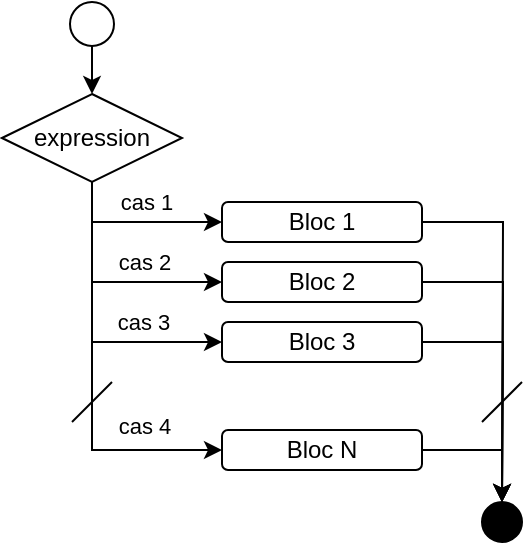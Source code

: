 <mxfile version="22.0.3" type="device">
  <diagram name="Page-1" id="XJWj22mKD1OAgfR3SO-N">
    <mxGraphModel dx="361" dy="309" grid="1" gridSize="10" guides="1" tooltips="1" connect="1" arrows="1" fold="1" page="1" pageScale="1" pageWidth="600" pageHeight="290" math="0" shadow="0">
      <root>
        <mxCell id="0" />
        <mxCell id="1" parent="0" />
        <mxCell id="5F7syKDvwI129ODg9xxi-47" style="edgeStyle=orthogonalEdgeStyle;rounded=0;orthogonalLoop=1;jettySize=auto;html=1;exitX=0.5;exitY=1;exitDx=0;exitDy=0;entryX=0.5;entryY=0;entryDx=0;entryDy=0;" parent="1" source="5F7syKDvwI129ODg9xxi-37" target="5F7syKDvwI129ODg9xxi-38" edge="1">
          <mxGeometry relative="1" as="geometry" />
        </mxCell>
        <mxCell id="5F7syKDvwI129ODg9xxi-37" value="" style="ellipse;whiteSpace=wrap;html=1;aspect=fixed;" parent="1" vertex="1">
          <mxGeometry x="194" y="10" width="22" height="22" as="geometry" />
        </mxCell>
        <mxCell id="5F7syKDvwI129ODg9xxi-43" style="edgeStyle=orthogonalEdgeStyle;rounded=0;orthogonalLoop=1;jettySize=auto;html=1;exitX=0.5;exitY=1;exitDx=0;exitDy=0;entryX=0;entryY=0.5;entryDx=0;entryDy=0;" parent="1" source="5F7syKDvwI129ODg9xxi-38" target="5F7syKDvwI129ODg9xxi-39" edge="1">
          <mxGeometry relative="1" as="geometry" />
        </mxCell>
        <mxCell id="5F7syKDvwI129ODg9xxi-57" value="cas 1" style="edgeLabel;html=1;align=center;verticalAlign=middle;resizable=0;points=[];labelBackgroundColor=none;" parent="5F7syKDvwI129ODg9xxi-43" vertex="1" connectable="0">
          <mxGeometry x="0.094" relative="1" as="geometry">
            <mxPoint y="-10" as="offset" />
          </mxGeometry>
        </mxCell>
        <mxCell id="5F7syKDvwI129ODg9xxi-44" style="edgeStyle=orthogonalEdgeStyle;rounded=0;orthogonalLoop=1;jettySize=auto;html=1;exitX=0.5;exitY=1;exitDx=0;exitDy=0;entryX=0;entryY=0.5;entryDx=0;entryDy=0;" parent="1" source="5F7syKDvwI129ODg9xxi-38" target="5F7syKDvwI129ODg9xxi-40" edge="1">
          <mxGeometry relative="1" as="geometry" />
        </mxCell>
        <mxCell id="5F7syKDvwI129ODg9xxi-59" value="cas 2" style="edgeLabel;html=1;align=center;verticalAlign=middle;resizable=0;points=[];labelBackgroundColor=none;" parent="5F7syKDvwI129ODg9xxi-44" vertex="1" connectable="0">
          <mxGeometry x="0.322" relative="1" as="geometry">
            <mxPoint y="-10" as="offset" />
          </mxGeometry>
        </mxCell>
        <mxCell id="5F7syKDvwI129ODg9xxi-45" style="edgeStyle=orthogonalEdgeStyle;rounded=0;orthogonalLoop=1;jettySize=auto;html=1;exitX=0.5;exitY=1;exitDx=0;exitDy=0;entryX=0;entryY=0.5;entryDx=0;entryDy=0;" parent="1" source="5F7syKDvwI129ODg9xxi-38" target="5F7syKDvwI129ODg9xxi-41" edge="1">
          <mxGeometry relative="1" as="geometry" />
        </mxCell>
        <mxCell id="5F7syKDvwI129ODg9xxi-61" value="cas 3&amp;nbsp;" style="edgeLabel;html=1;align=center;verticalAlign=middle;resizable=0;points=[];labelBackgroundColor=none;" parent="5F7syKDvwI129ODg9xxi-45" vertex="1" connectable="0">
          <mxGeometry x="0.469" y="1" relative="1" as="geometry">
            <mxPoint y="-9" as="offset" />
          </mxGeometry>
        </mxCell>
        <mxCell id="5F7syKDvwI129ODg9xxi-46" style="edgeStyle=orthogonalEdgeStyle;rounded=0;orthogonalLoop=1;jettySize=auto;html=1;exitX=0.5;exitY=1;exitDx=0;exitDy=0;entryX=0;entryY=0.5;entryDx=0;entryDy=0;" parent="1" source="5F7syKDvwI129ODg9xxi-38" target="5F7syKDvwI129ODg9xxi-42" edge="1">
          <mxGeometry relative="1" as="geometry" />
        </mxCell>
        <mxCell id="5F7syKDvwI129ODg9xxi-64" value="cas 4" style="edgeLabel;html=1;align=center;verticalAlign=middle;resizable=0;points=[];labelBackgroundColor=none;" parent="5F7syKDvwI129ODg9xxi-46" vertex="1" connectable="0">
          <mxGeometry x="0.531" y="1" relative="1" as="geometry">
            <mxPoint x="7" y="-11" as="offset" />
          </mxGeometry>
        </mxCell>
        <mxCell id="5F7syKDvwI129ODg9xxi-38" value="expression" style="rhombus;whiteSpace=wrap;html=1;" parent="1" vertex="1">
          <mxGeometry x="160" y="56" width="90" height="44" as="geometry" />
        </mxCell>
        <mxCell id="5F7syKDvwI129ODg9xxi-54" style="edgeStyle=orthogonalEdgeStyle;rounded=0;orthogonalLoop=1;jettySize=auto;html=1;exitX=1;exitY=0.5;exitDx=0;exitDy=0;" parent="1" source="5F7syKDvwI129ODg9xxi-39" edge="1">
          <mxGeometry relative="1" as="geometry">
            <mxPoint x="410" y="260" as="targetPoint" />
          </mxGeometry>
        </mxCell>
        <mxCell id="5F7syKDvwI129ODg9xxi-39" value="Bloc 1" style="rounded=1;whiteSpace=wrap;html=1;" parent="1" vertex="1">
          <mxGeometry x="270" y="110" width="100" height="20" as="geometry" />
        </mxCell>
        <mxCell id="5F7syKDvwI129ODg9xxi-53" style="edgeStyle=orthogonalEdgeStyle;rounded=0;orthogonalLoop=1;jettySize=auto;html=1;exitX=1;exitY=0.5;exitDx=0;exitDy=0;" parent="1" source="5F7syKDvwI129ODg9xxi-40" edge="1">
          <mxGeometry relative="1" as="geometry">
            <mxPoint x="410" y="260" as="targetPoint" />
          </mxGeometry>
        </mxCell>
        <mxCell id="5F7syKDvwI129ODg9xxi-40" value="Bloc 2" style="rounded=1;whiteSpace=wrap;html=1;" parent="1" vertex="1">
          <mxGeometry x="270" y="140" width="100" height="20" as="geometry" />
        </mxCell>
        <mxCell id="5F7syKDvwI129ODg9xxi-52" style="edgeStyle=orthogonalEdgeStyle;rounded=0;orthogonalLoop=1;jettySize=auto;html=1;exitX=1;exitY=0.5;exitDx=0;exitDy=0;" parent="1" source="5F7syKDvwI129ODg9xxi-41" edge="1">
          <mxGeometry relative="1" as="geometry">
            <mxPoint x="410" y="260" as="targetPoint" />
          </mxGeometry>
        </mxCell>
        <mxCell id="5F7syKDvwI129ODg9xxi-41" value="Bloc 3" style="rounded=1;whiteSpace=wrap;html=1;" parent="1" vertex="1">
          <mxGeometry x="270" y="170" width="100" height="20" as="geometry" />
        </mxCell>
        <mxCell id="5F7syKDvwI129ODg9xxi-42" value="Bloc N" style="rounded=1;whiteSpace=wrap;html=1;" parent="1" vertex="1">
          <mxGeometry x="270" y="224" width="100" height="20" as="geometry" />
        </mxCell>
        <UserObject label="" tags="Diagramme_de_flux" id="5F7syKDvwI129ODg9xxi-48">
          <mxCell style="vsdxID=399;fillColor=none;gradientColor=none;strokeColor=none;spacingTop=-1;spacingBottom=-1;spacingLeft=-1;spacingRight=-1;points=[[0.5,0.5,0],[0.5,0,0],[0.5,0.5,0],[0.5,0.5,0],[1,0.5,0]];labelBackgroundColor=none;rounded=0;html=1;whiteSpace=wrap;" parent="1" vertex="1">
            <mxGeometry x="400" y="260" width="20" height="20" as="geometry" />
          </mxCell>
        </UserObject>
        <mxCell id="5F7syKDvwI129ODg9xxi-49" style="vsdxID=400;fillColor=#000000;gradientColor=none;shape=stencil(vVHLDsIgEPwajiQI6RfU+h8bu22JCGRB2/69kG1iazx58DazM/vIjjBtmiCi0CplCjecbZ8nYc5Ca+snJJsLEqYTph0C4Ujh4XvmEaqzont41gkL96naodXKrGF6YSfQtUi0OXXDVlqPfJNP6usotUhYbJIUMmQb/GGrAxpRljVycDBuc1hKM2LclX8/7H9nFfB+82Cd45T2+mcspcSRmu4F);strokeColor=#000000;spacingTop=-1;spacingBottom=-1;spacingLeft=-1;spacingRight=-1;points=[[0.5,0.5,0],[0.5,0,0],[0,0.5,0],[0.5,1,0],[1,0.5,0]];labelBackgroundColor=none;rounded=0;html=1;whiteSpace=wrap;" parent="5F7syKDvwI129ODg9xxi-48" vertex="1">
          <mxGeometry width="20" height="20" as="geometry" />
        </mxCell>
        <mxCell id="5F7syKDvwI129ODg9xxi-51" style="edgeStyle=orthogonalEdgeStyle;rounded=0;orthogonalLoop=1;jettySize=auto;html=1;exitX=1;exitY=0.5;exitDx=0;exitDy=0;entryX=0.5;entryY=0;entryDx=0;entryDy=0;entryPerimeter=0;" parent="1" source="5F7syKDvwI129ODg9xxi-42" target="5F7syKDvwI129ODg9xxi-49" edge="1">
          <mxGeometry relative="1" as="geometry" />
        </mxCell>
        <mxCell id="5F7syKDvwI129ODg9xxi-55" value="" style="endArrow=none;html=1;rounded=0;" parent="1" edge="1">
          <mxGeometry width="50" height="50" relative="1" as="geometry">
            <mxPoint x="195" y="220" as="sourcePoint" />
            <mxPoint x="215" y="200" as="targetPoint" />
          </mxGeometry>
        </mxCell>
        <mxCell id="5F7syKDvwI129ODg9xxi-56" value="" style="endArrow=none;html=1;rounded=0;" parent="1" edge="1">
          <mxGeometry width="50" height="50" relative="1" as="geometry">
            <mxPoint x="400" y="220" as="sourcePoint" />
            <mxPoint x="420" y="200" as="targetPoint" />
          </mxGeometry>
        </mxCell>
      </root>
    </mxGraphModel>
  </diagram>
</mxfile>
